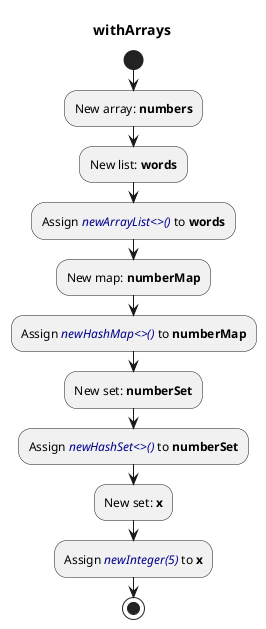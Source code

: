 @startuml
title withArrays
start
:New array: <b>numbers</b>;
:New list: <b>words</b>;
:Assign <color:darkblue><i>newArrayList<>()</i></color> to <b>words</b>;
:New map: <b>numberMap</b>;
:Assign <color:darkblue><i>newHashMap<>()</i></color> to <b>numberMap</b>;
:New set: <b>numberSet</b>;
:Assign <color:darkblue><i>newHashSet<>()</i></color> to <b>numberSet</b>;
:New set: <b>x</b>;
:Assign <color:darkblue><i>newInteger(5)</i></color> to <b>x</b>;
stop
@enduml
